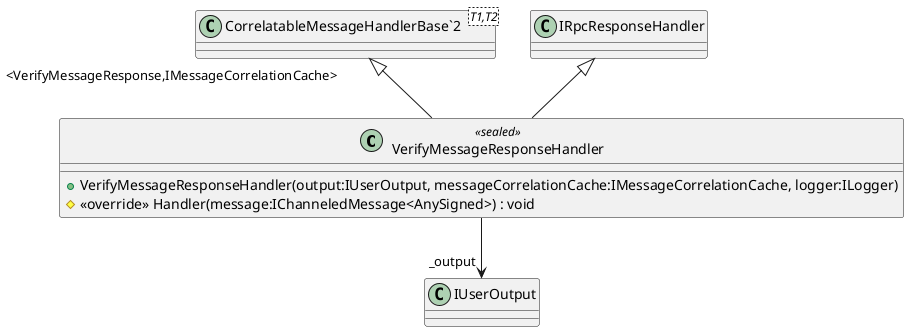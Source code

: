 @startuml
class VerifyMessageResponseHandler <<sealed>> {
    + VerifyMessageResponseHandler(output:IUserOutput, messageCorrelationCache:IMessageCorrelationCache, logger:ILogger)
    # <<override>> Handler(message:IChanneledMessage<AnySigned>) : void
}
class "CorrelatableMessageHandlerBase`2"<T1,T2> {
}
"CorrelatableMessageHandlerBase`2" "<VerifyMessageResponse,IMessageCorrelationCache>" <|-- VerifyMessageResponseHandler
IRpcResponseHandler <|-- VerifyMessageResponseHandler
VerifyMessageResponseHandler --> "_output" IUserOutput
@enduml
